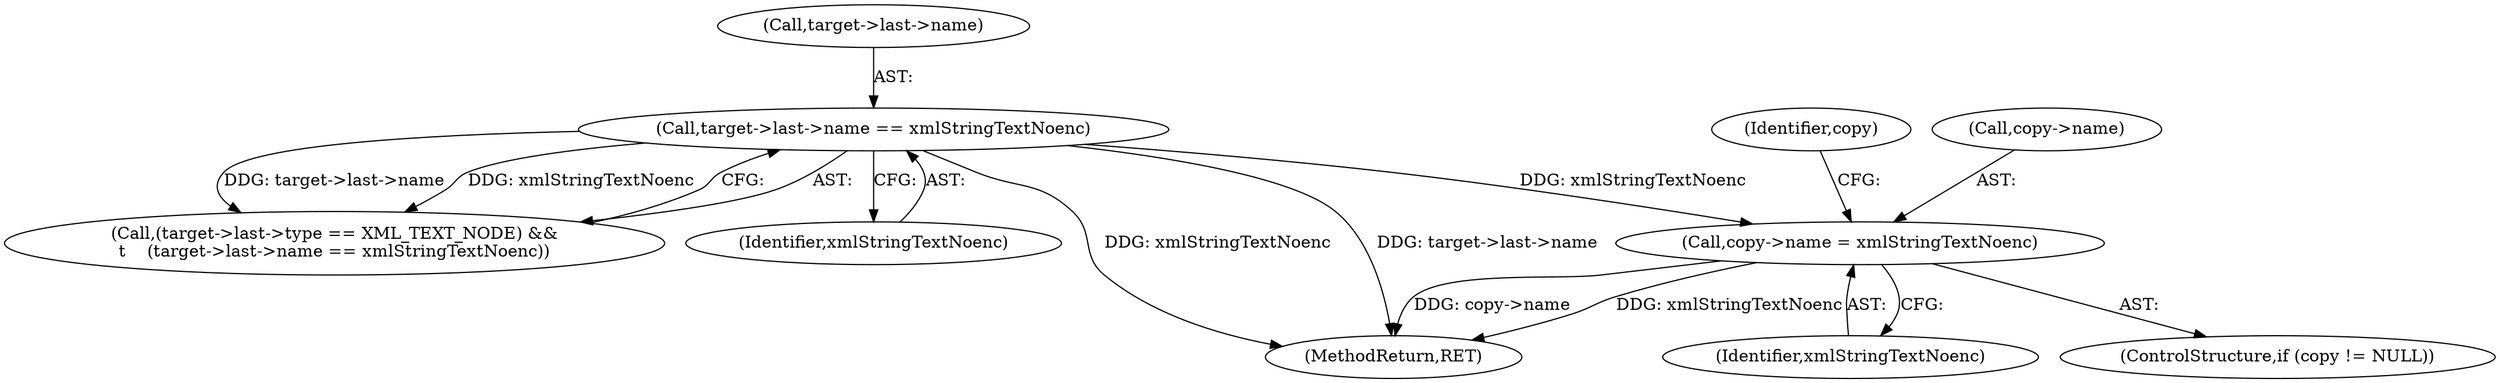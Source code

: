 digraph "0_Chrome_96dbafe288dbe2f0cc45fa3c39daf6d0c37acbab_36@API" {
"1000292" [label="(Call,copy->name = xmlStringTextNoenc)"];
"1000267" [label="(Call,target->last->name == xmlStringTextNoenc)"];
"1000342" [label="(Identifier,copy)"];
"1000293" [label="(Call,copy->name)"];
"1000388" [label="(MethodReturn,RET)"];
"1000296" [label="(Identifier,xmlStringTextNoenc)"];
"1000267" [label="(Call,target->last->name == xmlStringTextNoenc)"];
"1000288" [label="(ControlStructure,if (copy != NULL))"];
"1000259" [label="(Call,(target->last->type == XML_TEXT_NODE) &&\n\t    (target->last->name == xmlStringTextNoenc))"];
"1000273" [label="(Identifier,xmlStringTextNoenc)"];
"1000292" [label="(Call,copy->name = xmlStringTextNoenc)"];
"1000268" [label="(Call,target->last->name)"];
"1000292" -> "1000288"  [label="AST: "];
"1000292" -> "1000296"  [label="CFG: "];
"1000293" -> "1000292"  [label="AST: "];
"1000296" -> "1000292"  [label="AST: "];
"1000342" -> "1000292"  [label="CFG: "];
"1000292" -> "1000388"  [label="DDG: copy->name"];
"1000292" -> "1000388"  [label="DDG: xmlStringTextNoenc"];
"1000267" -> "1000292"  [label="DDG: xmlStringTextNoenc"];
"1000267" -> "1000259"  [label="AST: "];
"1000267" -> "1000273"  [label="CFG: "];
"1000268" -> "1000267"  [label="AST: "];
"1000273" -> "1000267"  [label="AST: "];
"1000259" -> "1000267"  [label="CFG: "];
"1000267" -> "1000388"  [label="DDG: target->last->name"];
"1000267" -> "1000388"  [label="DDG: xmlStringTextNoenc"];
"1000267" -> "1000259"  [label="DDG: target->last->name"];
"1000267" -> "1000259"  [label="DDG: xmlStringTextNoenc"];
}
